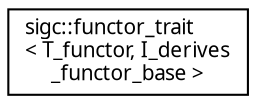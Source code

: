 digraph "Graphical Class Hierarchy"
{
  edge [fontname="Sans",fontsize="10",labelfontname="Sans",labelfontsize="10"];
  node [fontname="Sans",fontsize="10",shape=record];
  rankdir="LR";
  Node1 [label="sigc::functor_trait\l\< T_functor, I_derives\l_functor_base \>",height=0.2,width=0.4,color="black", fillcolor="white", style="filled",URL="$structsigc_1_1functor__trait.html",tooltip="Trait that specifies the return type of any type."];
}
